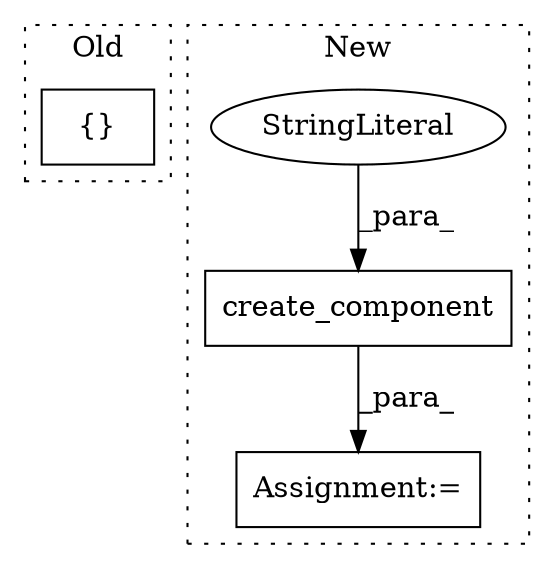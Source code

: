 digraph G {
subgraph cluster0 {
1 [label="{}" a="4" s="906,908" l="1,1" shape="box"];
label = "Old";
style="dotted";
}
subgraph cluster1 {
2 [label="create_component" a="32" s="986,1021" l="17,1" shape="box"];
3 [label="Assignment:=" a="7" s="980" l="1" shape="box"];
4 [label="StringLiteral" a="45" s="1003" l="11" shape="ellipse"];
label = "New";
style="dotted";
}
2 -> 3 [label="_para_"];
4 -> 2 [label="_para_"];
}